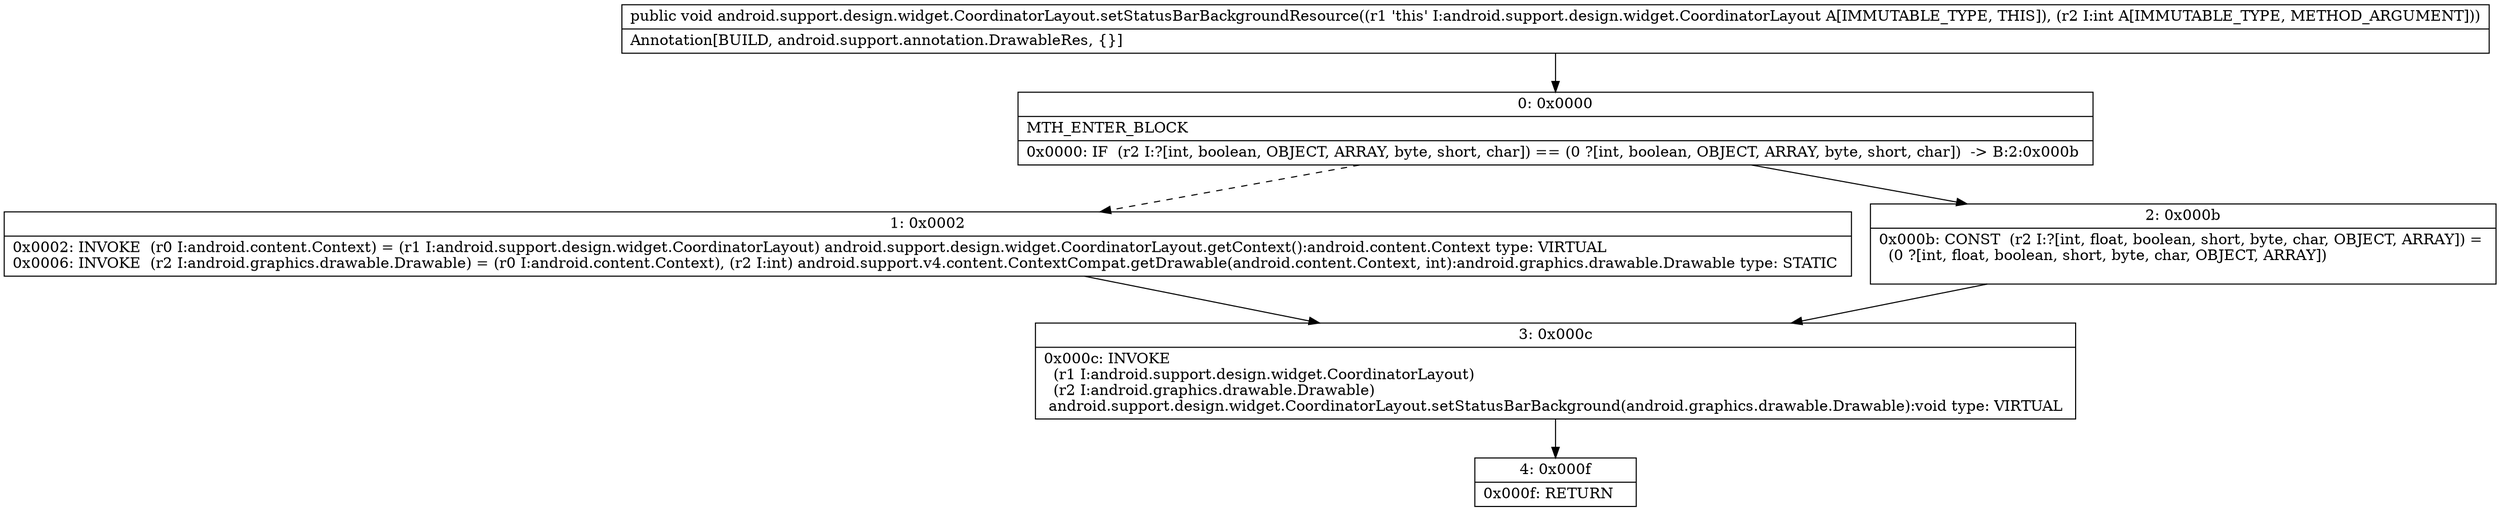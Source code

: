 digraph "CFG forandroid.support.design.widget.CoordinatorLayout.setStatusBarBackgroundResource(I)V" {
Node_0 [shape=record,label="{0\:\ 0x0000|MTH_ENTER_BLOCK\l|0x0000: IF  (r2 I:?[int, boolean, OBJECT, ARRAY, byte, short, char]) == (0 ?[int, boolean, OBJECT, ARRAY, byte, short, char])  \-\> B:2:0x000b \l}"];
Node_1 [shape=record,label="{1\:\ 0x0002|0x0002: INVOKE  (r0 I:android.content.Context) = (r1 I:android.support.design.widget.CoordinatorLayout) android.support.design.widget.CoordinatorLayout.getContext():android.content.Context type: VIRTUAL \l0x0006: INVOKE  (r2 I:android.graphics.drawable.Drawable) = (r0 I:android.content.Context), (r2 I:int) android.support.v4.content.ContextCompat.getDrawable(android.content.Context, int):android.graphics.drawable.Drawable type: STATIC \l}"];
Node_2 [shape=record,label="{2\:\ 0x000b|0x000b: CONST  (r2 I:?[int, float, boolean, short, byte, char, OBJECT, ARRAY]) = \l  (0 ?[int, float, boolean, short, byte, char, OBJECT, ARRAY])\l \l}"];
Node_3 [shape=record,label="{3\:\ 0x000c|0x000c: INVOKE  \l  (r1 I:android.support.design.widget.CoordinatorLayout)\l  (r2 I:android.graphics.drawable.Drawable)\l android.support.design.widget.CoordinatorLayout.setStatusBarBackground(android.graphics.drawable.Drawable):void type: VIRTUAL \l}"];
Node_4 [shape=record,label="{4\:\ 0x000f|0x000f: RETURN   \l}"];
MethodNode[shape=record,label="{public void android.support.design.widget.CoordinatorLayout.setStatusBarBackgroundResource((r1 'this' I:android.support.design.widget.CoordinatorLayout A[IMMUTABLE_TYPE, THIS]), (r2 I:int A[IMMUTABLE_TYPE, METHOD_ARGUMENT]))  | Annotation[BUILD, android.support.annotation.DrawableRes, \{\}]\l}"];
MethodNode -> Node_0;
Node_0 -> Node_1[style=dashed];
Node_0 -> Node_2;
Node_1 -> Node_3;
Node_2 -> Node_3;
Node_3 -> Node_4;
}

